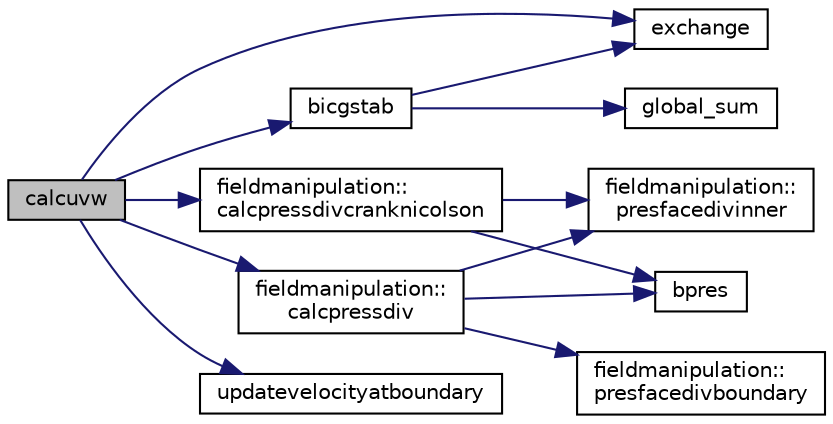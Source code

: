 digraph "calcuvw"
{
 // LATEX_PDF_SIZE
  edge [fontname="Helvetica",fontsize="10",labelfontname="Helvetica",labelfontsize="10"];
  node [fontname="Helvetica",fontsize="10",shape=record];
  rankdir="LR";
  Node1 [label="calcuvw",height=0.2,width=0.4,color="black", fillcolor="grey75", style="filled", fontcolor="black",tooltip=" "];
  Node1 -> Node2 [color="midnightblue",fontsize="10",style="solid",fontname="Helvetica"];
  Node2 [label="bicgstab",height=0.2,width=0.4,color="black", fillcolor="white", style="filled",URL="$bicgstab_8f90.html#aced1c5bc8683ea5e84054decb03ceaf4",tooltip=" "];
  Node2 -> Node3 [color="midnightblue",fontsize="10",style="solid",fontname="Helvetica"];
  Node3 [label="exchange",height=0.2,width=0.4,color="black", fillcolor="white", style="filled",URL="$exchange_8f90.html#a5fc820a1936a17b779afe691729f2e84",tooltip=" "];
  Node2 -> Node4 [color="midnightblue",fontsize="10",style="solid",fontname="Helvetica"];
  Node4 [label="global_sum",height=0.2,width=0.4,color="black", fillcolor="white", style="filled",URL="$global__sum__mpi_8f90.html#a58e0607c82def5e112fdf461f29d2d9f",tooltip=" "];
  Node1 -> Node5 [color="midnightblue",fontsize="10",style="solid",fontname="Helvetica"];
  Node5 [label="fieldmanipulation::\lcalcpressdiv",height=0.2,width=0.4,color="black", fillcolor="white", style="filled",URL="$namespacefieldmanipulation.html#ad3594b987621ee1b66dc23373cba6482",tooltip=" "];
  Node5 -> Node6 [color="midnightblue",fontsize="10",style="solid",fontname="Helvetica"];
  Node6 [label="bpres",height=0.2,width=0.4,color="black", fillcolor="white", style="filled",URL="$bpres_8f90.html#aee3bc6cde7646e9ea733a9b2c440e93a",tooltip=" "];
  Node5 -> Node7 [color="midnightblue",fontsize="10",style="solid",fontname="Helvetica"];
  Node7 [label="fieldmanipulation::\lpresfacedivboundary",height=0.2,width=0.4,color="black", fillcolor="white", style="filled",URL="$namespacefieldmanipulation.html#afe436887e04bd6717076c2bee1210f19",tooltip=" "];
  Node5 -> Node8 [color="midnightblue",fontsize="10",style="solid",fontname="Helvetica"];
  Node8 [label="fieldmanipulation::\lpresfacedivinner",height=0.2,width=0.4,color="black", fillcolor="white", style="filled",URL="$namespacefieldmanipulation.html#a8fa4949333251cce2f68dd0566a71e7b",tooltip=" "];
  Node1 -> Node9 [color="midnightblue",fontsize="10",style="solid",fontname="Helvetica"];
  Node9 [label="fieldmanipulation::\lcalcpressdivcranknicolson",height=0.2,width=0.4,color="black", fillcolor="white", style="filled",URL="$namespacefieldmanipulation.html#ab2ca30861804cbd0c5f20a61e84a9b3a",tooltip=" "];
  Node9 -> Node6 [color="midnightblue",fontsize="10",style="solid",fontname="Helvetica"];
  Node9 -> Node8 [color="midnightblue",fontsize="10",style="solid",fontname="Helvetica"];
  Node1 -> Node3 [color="midnightblue",fontsize="10",style="solid",fontname="Helvetica"];
  Node1 -> Node10 [color="midnightblue",fontsize="10",style="solid",fontname="Helvetica"];
  Node10 [label="updatevelocityatboundary",height=0.2,width=0.4,color="black", fillcolor="white", style="filled",URL="$updateVelocityAtBoundary_8f90.html#a49a2c6a521b64b63f8bcc51162791ab3",tooltip=" "];
}
